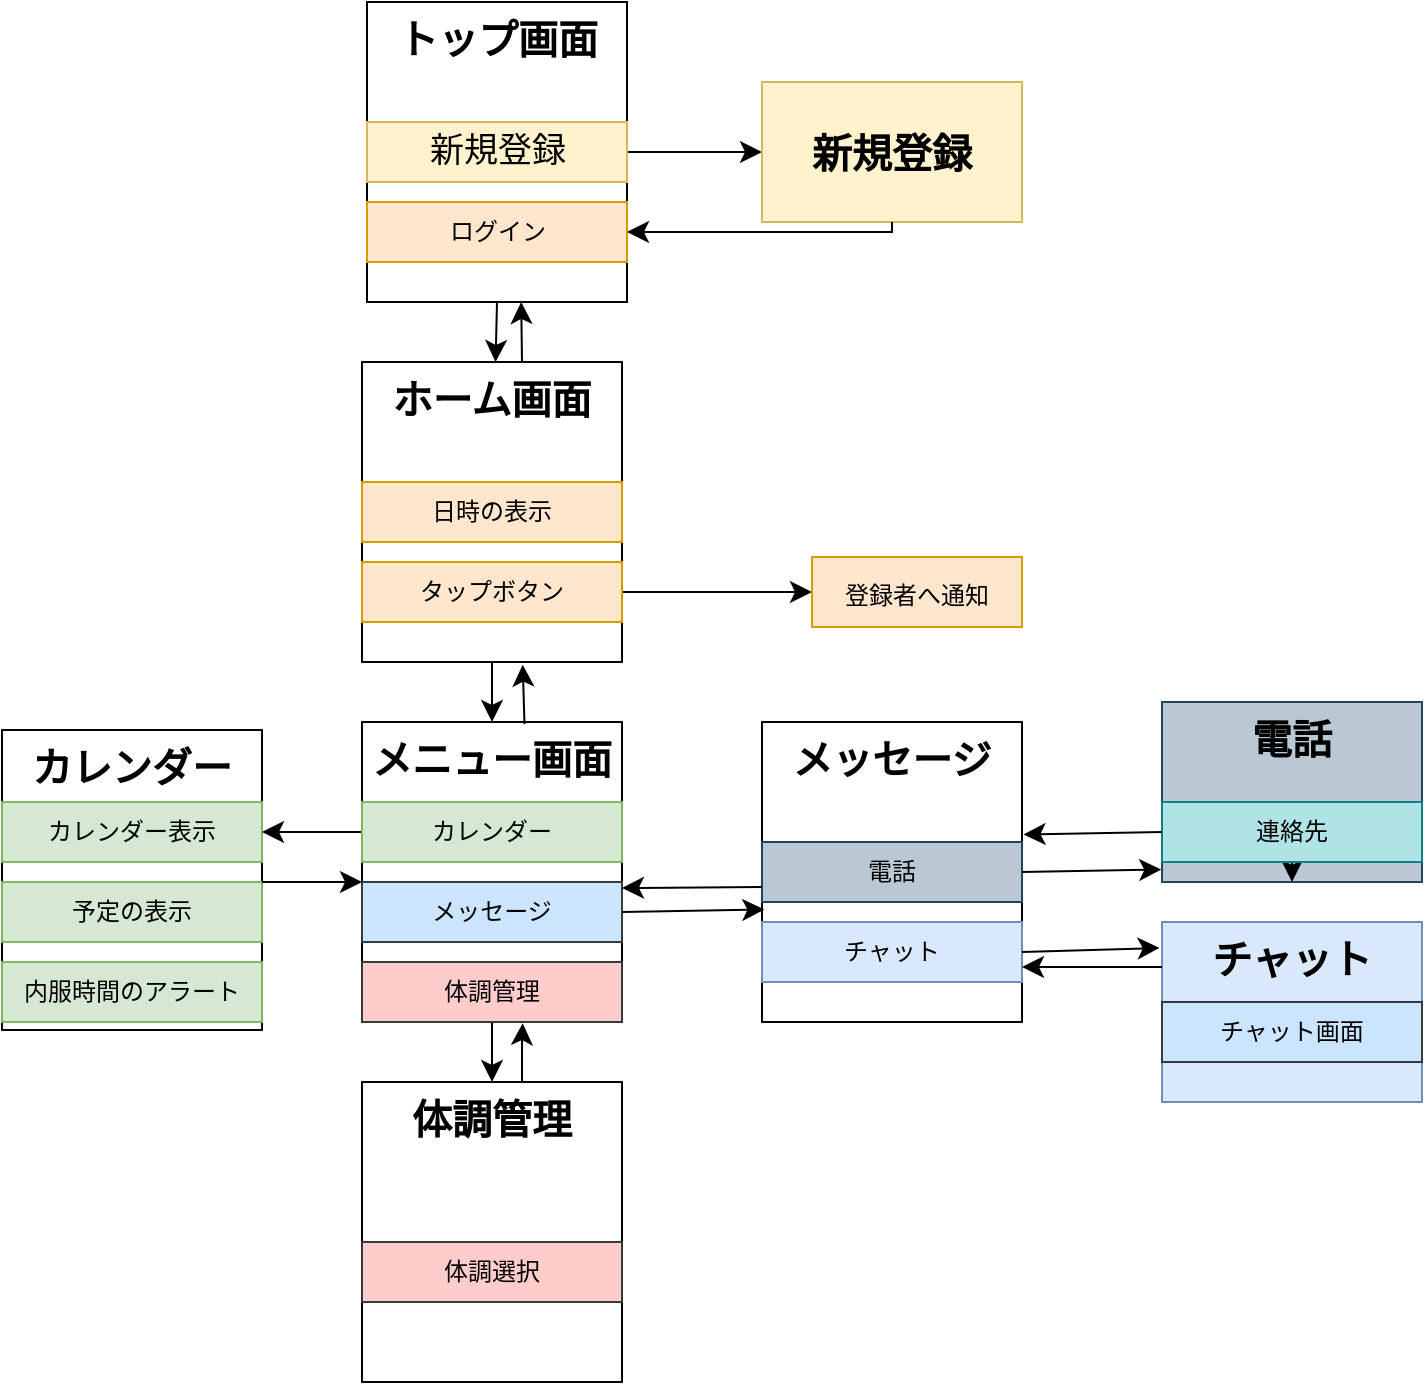 <mxfile version="22.1.20" type="device">
  <diagram name="ページ1" id="Q2Ya9xMUk2xHWxwP_7T7">
    <mxGraphModel dx="1500" dy="796" grid="1" gridSize="10" guides="1" tooltips="1" connect="1" arrows="1" fold="1" page="1" pageScale="1" pageWidth="1169" pageHeight="827" math="0" shadow="0">
      <root>
        <mxCell id="0" />
        <mxCell id="1" parent="0" />
        <mxCell id="wF62uJ5CvshdJTcdhQYN-49" value="&lt;b style=&quot;border-color: var(--border-color); font-size: 20px; text-align: justify;&quot;&gt;チャット&lt;/b&gt;" style="rounded=0;whiteSpace=wrap;html=1;fontSize=16;fillColor=#dae8fc;strokeColor=#6c8ebf;verticalAlign=top;" parent="1" vertex="1">
          <mxGeometry x="760" y="510" width="130" height="90" as="geometry" />
        </mxCell>
        <mxCell id="wF62uJ5CvshdJTcdhQYN-48" value="&lt;b style=&quot;border-color: var(--border-color); font-size: 20px; text-align: justify;&quot;&gt;電話&lt;/b&gt;" style="rounded=0;whiteSpace=wrap;html=1;fontSize=16;fillColor=#bac8d3;strokeColor=#23445d;verticalAlign=top;" parent="1" vertex="1">
          <mxGeometry x="760" y="400" width="130" height="90" as="geometry" />
        </mxCell>
        <mxCell id="wF62uJ5CvshdJTcdhQYN-43" value="&lt;b style=&quot;border-color: var(--border-color); font-size: 20px; text-align: justify;&quot;&gt;メッセージ&lt;/b&gt;" style="rounded=0;whiteSpace=wrap;html=1;fontSize=16;verticalAlign=top;" parent="1" vertex="1">
          <mxGeometry x="560" y="410" width="130" height="150" as="geometry" />
        </mxCell>
        <mxCell id="wF62uJ5CvshdJTcdhQYN-37" value="&lt;b style=&quot;border-color: var(--border-color); font-size: 20px; text-align: justify;&quot;&gt;体調管理&lt;/b&gt;" style="rounded=0;whiteSpace=wrap;html=1;fontSize=16;verticalAlign=top;" parent="1" vertex="1">
          <mxGeometry x="360" y="590" width="130" height="150" as="geometry" />
        </mxCell>
        <mxCell id="wF62uJ5CvshdJTcdhQYN-39" value="&lt;b style=&quot;border-color: var(--border-color); font-size: 20px; text-align: justify;&quot;&gt;カレンダー&lt;/b&gt;" style="rounded=0;whiteSpace=wrap;html=1;fontSize=16;verticalAlign=top;" parent="1" vertex="1">
          <mxGeometry x="180" y="414" width="130" height="150" as="geometry" />
        </mxCell>
        <mxCell id="wF62uJ5CvshdJTcdhQYN-40" value="&lt;b style=&quot;border-color: var(--border-color); font-size: 12px; text-align: justify; background-color: initial;&quot;&gt;&lt;font style=&quot;border-color: var(--border-color); font-size: 20px;&quot;&gt;メニュー画面&lt;/font&gt;&lt;/b&gt;" style="rounded=0;whiteSpace=wrap;html=1;fontSize=16;verticalAlign=top;" parent="1" vertex="1">
          <mxGeometry x="360" y="410" width="130" height="150" as="geometry" />
        </mxCell>
        <mxCell id="wF62uJ5CvshdJTcdhQYN-54" style="edgeStyle=none;curved=1;rounded=0;orthogonalLoop=1;jettySize=auto;html=1;exitX=0.5;exitY=1;exitDx=0;exitDy=0;fontSize=12;startSize=8;endSize=8;" parent="1" source="wF62uJ5CvshdJTcdhQYN-38" edge="1">
          <mxGeometry relative="1" as="geometry">
            <mxPoint x="425" y="410" as="targetPoint" />
          </mxGeometry>
        </mxCell>
        <mxCell id="wF62uJ5CvshdJTcdhQYN-38" value="&lt;b style=&quot;border-color: var(--border-color); font-size: 12px; text-align: justify; background-color: initial;&quot;&gt;&lt;font style=&quot;border-color: var(--border-color); font-size: 20px;&quot;&gt;ホーム画面&lt;/font&gt;&lt;/b&gt;" style="rounded=0;whiteSpace=wrap;html=1;fontSize=16;verticalAlign=top;" parent="1" vertex="1">
          <mxGeometry x="360" y="230" width="130" height="150" as="geometry" />
        </mxCell>
        <mxCell id="wF62uJ5CvshdJTcdhQYN-53" style="edgeStyle=none;curved=1;rounded=0;orthogonalLoop=1;jettySize=auto;html=1;exitX=0.5;exitY=1;exitDx=0;exitDy=0;fontSize=12;startSize=8;endSize=8;" parent="1" source="wF62uJ5CvshdJTcdhQYN-35" target="wF62uJ5CvshdJTcdhQYN-38" edge="1">
          <mxGeometry relative="1" as="geometry" />
        </mxCell>
        <mxCell id="wF62uJ5CvshdJTcdhQYN-35" value="&lt;b style=&quot;border-color: var(--border-color); font-size: 12px; text-align: justify; background-color: initial;&quot;&gt;&lt;font style=&quot;border-color: var(--border-color); font-size: 20px;&quot;&gt;トップ画面&lt;/font&gt;&lt;/b&gt;" style="rounded=0;whiteSpace=wrap;html=1;fontSize=16;verticalAlign=top;" parent="1" vertex="1">
          <mxGeometry x="362.5" y="50" width="130" height="150" as="geometry" />
        </mxCell>
        <mxCell id="W6s8UJVwXBzkDUXXLHak-12" value="日時の表示" style="rounded=0;whiteSpace=wrap;html=1;fillColor=#ffe6cc;strokeColor=#d79b00;" parent="1" vertex="1">
          <mxGeometry x="360" y="290" width="130" height="30" as="geometry" />
        </mxCell>
        <mxCell id="W6s8UJVwXBzkDUXXLHak-17" value="カレンダー表示" style="rounded=0;whiteSpace=wrap;html=1;fillColor=#d5e8d4;strokeColor=#82b366;" parent="1" vertex="1">
          <mxGeometry x="180" y="450" width="130" height="30" as="geometry" />
        </mxCell>
        <mxCell id="wF62uJ5CvshdJTcdhQYN-60" style="edgeStyle=none;curved=1;rounded=0;orthogonalLoop=1;jettySize=auto;html=1;exitX=0.5;exitY=1;exitDx=0;exitDy=0;entryX=0.5;entryY=0;entryDx=0;entryDy=0;fontSize=12;startSize=8;endSize=8;" parent="1" source="W6s8UJVwXBzkDUXXLHak-18" target="wF62uJ5CvshdJTcdhQYN-37" edge="1">
          <mxGeometry relative="1" as="geometry" />
        </mxCell>
        <mxCell id="W6s8UJVwXBzkDUXXLHak-18" value="体調管理" style="rounded=0;whiteSpace=wrap;html=1;fillColor=#ffcccc;strokeColor=#36393d;" parent="1" vertex="1">
          <mxGeometry x="360" y="530" width="130" height="30" as="geometry" />
        </mxCell>
        <mxCell id="W6s8UJVwXBzkDUXXLHak-19" value="メッセージ" style="rounded=0;whiteSpace=wrap;html=1;fillColor=#cce5ff;strokeColor=#36393d;" parent="1" vertex="1">
          <mxGeometry x="360" y="490" width="130" height="30" as="geometry" />
        </mxCell>
        <mxCell id="wF62uJ5CvshdJTcdhQYN-56" style="edgeStyle=none;curved=1;rounded=0;orthogonalLoop=1;jettySize=auto;html=1;exitX=1;exitY=0.5;exitDx=0;exitDy=0;entryX=0;entryY=0.5;entryDx=0;entryDy=0;fontSize=12;startSize=8;endSize=8;" parent="1" source="W6s8UJVwXBzkDUXXLHak-21" target="wF62uJ5CvshdJTcdhQYN-46" edge="1">
          <mxGeometry relative="1" as="geometry" />
        </mxCell>
        <mxCell id="W6s8UJVwXBzkDUXXLHak-21" value="タップボタン" style="rounded=0;whiteSpace=wrap;html=1;fillColor=#ffe6cc;strokeColor=#d79b00;" parent="1" vertex="1">
          <mxGeometry x="360" y="330" width="130" height="30" as="geometry" />
        </mxCell>
        <mxCell id="wF62uJ5CvshdJTcdhQYN-58" style="edgeStyle=none;curved=1;rounded=0;orthogonalLoop=1;jettySize=auto;html=1;exitX=0;exitY=0.5;exitDx=0;exitDy=0;entryX=1;entryY=0.5;entryDx=0;entryDy=0;fontSize=12;startSize=8;endSize=8;" parent="1" source="W6s8UJVwXBzkDUXXLHak-20" target="W6s8UJVwXBzkDUXXLHak-17" edge="1">
          <mxGeometry relative="1" as="geometry" />
        </mxCell>
        <mxCell id="W6s8UJVwXBzkDUXXLHak-20" value="カレンダー" style="rounded=0;whiteSpace=wrap;html=1;fillColor=#d5e8d4;strokeColor=#82b366;" parent="1" vertex="1">
          <mxGeometry x="360" y="450" width="130" height="30" as="geometry" />
        </mxCell>
        <mxCell id="W6s8UJVwXBzkDUXXLHak-29" value="内服時間のアラート" style="rounded=0;whiteSpace=wrap;html=1;fillColor=#d5e8d4;strokeColor=#82b366;" parent="1" vertex="1">
          <mxGeometry x="180" y="530" width="130" height="30" as="geometry" />
        </mxCell>
        <mxCell id="W6s8UJVwXBzkDUXXLHak-30" value="予定の表示" style="rounded=0;whiteSpace=wrap;html=1;fillColor=#d5e8d4;strokeColor=#82b366;" parent="1" vertex="1">
          <mxGeometry x="180" y="490" width="130" height="30" as="geometry" />
        </mxCell>
        <mxCell id="W6s8UJVwXBzkDUXXLHak-44" value="チャット" style="rounded=0;whiteSpace=wrap;html=1;fillColor=#dae8fc;strokeColor=#6c8ebf;" parent="1" vertex="1">
          <mxGeometry x="560" y="510" width="130" height="30" as="geometry" />
        </mxCell>
        <mxCell id="W6s8UJVwXBzkDUXXLHak-45" value="電話" style="rounded=0;whiteSpace=wrap;html=1;fillColor=#bac8d3;strokeColor=#23445d;" parent="1" vertex="1">
          <mxGeometry x="560" y="470" width="130" height="30" as="geometry" />
        </mxCell>
        <mxCell id="wF62uJ5CvshdJTcdhQYN-64" style="edgeStyle=none;curved=1;rounded=0;orthogonalLoop=1;jettySize=auto;html=1;fontSize=12;startSize=8;endSize=8;" parent="1" source="W6s8UJVwXBzkDUXXLHak-43" target="wF62uJ5CvshdJTcdhQYN-48" edge="1">
          <mxGeometry relative="1" as="geometry" />
        </mxCell>
        <mxCell id="W6s8UJVwXBzkDUXXLHak-43" value="連絡先" style="rounded=0;whiteSpace=wrap;html=1;fillColor=#b0e3e6;strokeColor=#0e8088;" parent="1" vertex="1">
          <mxGeometry x="760" y="450" width="130" height="30" as="geometry" />
        </mxCell>
        <mxCell id="W6s8UJVwXBzkDUXXLHak-42" value="チャット画面" style="rounded=0;whiteSpace=wrap;html=1;fillColor=#cce5ff;strokeColor=#36393d;" parent="1" vertex="1">
          <mxGeometry x="760" y="550" width="130" height="30" as="geometry" />
        </mxCell>
        <mxCell id="W6s8UJVwXBzkDUXXLHak-52" value="体調選択" style="rounded=0;whiteSpace=wrap;html=1;fillColor=#ffcccc;strokeColor=#36393d;" parent="1" vertex="1">
          <mxGeometry x="360" y="670" width="130" height="30" as="geometry" />
        </mxCell>
        <mxCell id="W6s8UJVwXBzkDUXXLHak-9" value="ログイン" style="rounded=0;whiteSpace=wrap;html=1;fillColor=#ffe6cc;strokeColor=#d79b00;" parent="1" vertex="1">
          <mxGeometry x="362.5" y="150" width="130" height="30" as="geometry" />
        </mxCell>
        <mxCell id="wF62uJ5CvshdJTcdhQYN-52" style="edgeStyle=none;curved=1;rounded=0;orthogonalLoop=1;jettySize=auto;html=1;exitX=1;exitY=0.5;exitDx=0;exitDy=0;fontSize=12;startSize=8;endSize=8;" parent="1" source="W6s8UJVwXBzkDUXXLHak-7" target="wF62uJ5CvshdJTcdhQYN-45" edge="1">
          <mxGeometry relative="1" as="geometry" />
        </mxCell>
        <mxCell id="W6s8UJVwXBzkDUXXLHak-7" value="&lt;span style=&quot;font-size: 17px;&quot;&gt;新規登録&lt;/span&gt;" style="rounded=0;whiteSpace=wrap;html=1;fillColor=#fff2cc;strokeColor=#d6b656;" parent="1" vertex="1">
          <mxGeometry x="362.5" y="110" width="130" height="30" as="geometry" />
        </mxCell>
        <mxCell id="wF62uJ5CvshdJTcdhQYN-45" value="&lt;b style=&quot;border-color: var(--border-color); font-size: 12px; text-align: justify; background-color: initial;&quot;&gt;&lt;font style=&quot;border-color: var(--border-color); font-size: 20px;&quot;&gt;新規登録&lt;/font&gt;&lt;/b&gt;" style="rounded=0;whiteSpace=wrap;html=1;fontSize=16;fillColor=#fff2cc;strokeColor=#d6b656;" parent="1" vertex="1">
          <mxGeometry x="560" y="90" width="130" height="70" as="geometry" />
        </mxCell>
        <mxCell id="wF62uJ5CvshdJTcdhQYN-46" value="&lt;span style=&quot;border-color: var(--border-color); text-align: justify; background-color: initial;&quot;&gt;&lt;font style=&quot;border-color: var(--border-color); font-size: 12px;&quot;&gt;登録者へ通知&lt;/font&gt;&lt;/span&gt;" style="rounded=0;whiteSpace=wrap;html=1;fontSize=16;fillColor=#ffe6cc;strokeColor=#d79b00;" parent="1" vertex="1">
          <mxGeometry x="585" y="327.5" width="105" height="35" as="geometry" />
        </mxCell>
        <mxCell id="wF62uJ5CvshdJTcdhQYN-57" style="edgeStyle=none;curved=1;rounded=0;orthogonalLoop=1;jettySize=auto;html=1;entryX=0.5;entryY=0;entryDx=0;entryDy=0;fontSize=12;startSize=8;endSize=8;" parent="1" source="wF62uJ5CvshdJTcdhQYN-40" target="wF62uJ5CvshdJTcdhQYN-40" edge="1">
          <mxGeometry relative="1" as="geometry" />
        </mxCell>
        <mxCell id="wF62uJ5CvshdJTcdhQYN-59" style="edgeStyle=none;curved=1;rounded=0;orthogonalLoop=1;jettySize=auto;html=1;exitX=1;exitY=0.5;exitDx=0;exitDy=0;entryX=0.009;entryY=0.625;entryDx=0;entryDy=0;entryPerimeter=0;fontSize=12;startSize=8;endSize=8;" parent="1" source="W6s8UJVwXBzkDUXXLHak-19" target="wF62uJ5CvshdJTcdhQYN-43" edge="1">
          <mxGeometry relative="1" as="geometry" />
        </mxCell>
        <mxCell id="wF62uJ5CvshdJTcdhQYN-62" style="edgeStyle=none;curved=1;rounded=0;orthogonalLoop=1;jettySize=auto;html=1;exitX=1;exitY=0.5;exitDx=0;exitDy=0;entryX=-0.003;entryY=0.931;entryDx=0;entryDy=0;entryPerimeter=0;fontSize=12;startSize=8;endSize=8;" parent="1" source="W6s8UJVwXBzkDUXXLHak-45" target="wF62uJ5CvshdJTcdhQYN-48" edge="1">
          <mxGeometry relative="1" as="geometry" />
        </mxCell>
        <mxCell id="wF62uJ5CvshdJTcdhQYN-65" style="edgeStyle=none;curved=1;rounded=0;orthogonalLoop=1;jettySize=auto;html=1;exitX=1;exitY=0.5;exitDx=0;exitDy=0;entryX=-0.009;entryY=0.144;entryDx=0;entryDy=0;entryPerimeter=0;fontSize=12;startSize=8;endSize=8;" parent="1" source="W6s8UJVwXBzkDUXXLHak-44" target="wF62uJ5CvshdJTcdhQYN-49" edge="1">
          <mxGeometry relative="1" as="geometry" />
        </mxCell>
        <mxCell id="wF62uJ5CvshdJTcdhQYN-66" value="" style="endArrow=classic;html=1;rounded=0;fontSize=12;startSize=8;endSize=8;curved=1;entryX=0.618;entryY=1.02;entryDx=0;entryDy=0;entryPerimeter=0;" parent="1" target="W6s8UJVwXBzkDUXXLHak-18" edge="1">
          <mxGeometry width="50" height="50" relative="1" as="geometry">
            <mxPoint x="440" y="590" as="sourcePoint" />
            <mxPoint x="660" y="500" as="targetPoint" />
            <Array as="points">
              <mxPoint x="440" y="570" />
            </Array>
          </mxGeometry>
        </mxCell>
        <mxCell id="wF62uJ5CvshdJTcdhQYN-67" value="" style="endArrow=classic;html=1;rounded=0;fontSize=12;startSize=8;endSize=8;curved=1;exitX=0;exitY=0.25;exitDx=0;exitDy=0;entryX=1;entryY=0.75;entryDx=0;entryDy=0;" parent="1" source="wF62uJ5CvshdJTcdhQYN-49" target="W6s8UJVwXBzkDUXXLHak-44" edge="1">
          <mxGeometry width="50" height="50" relative="1" as="geometry">
            <mxPoint x="610" y="550" as="sourcePoint" />
            <mxPoint x="660" y="500" as="targetPoint" />
          </mxGeometry>
        </mxCell>
        <mxCell id="wF62uJ5CvshdJTcdhQYN-69" value="" style="endArrow=classic;html=1;rounded=0;fontSize=12;startSize=8;endSize=8;curved=1;exitX=0;exitY=0.5;exitDx=0;exitDy=0;entryX=1.006;entryY=0.375;entryDx=0;entryDy=0;entryPerimeter=0;" parent="1" source="W6s8UJVwXBzkDUXXLHak-43" target="wF62uJ5CvshdJTcdhQYN-43" edge="1">
          <mxGeometry width="50" height="50" relative="1" as="geometry">
            <mxPoint x="610" y="550" as="sourcePoint" />
            <mxPoint x="660" y="500" as="targetPoint" />
          </mxGeometry>
        </mxCell>
        <mxCell id="wF62uJ5CvshdJTcdhQYN-70" value="" style="endArrow=classic;html=1;rounded=0;fontSize=12;startSize=8;endSize=8;curved=1;exitX=0;exitY=0.75;exitDx=0;exitDy=0;" parent="1" source="W6s8UJVwXBzkDUXXLHak-45" edge="1">
          <mxGeometry width="50" height="50" relative="1" as="geometry">
            <mxPoint x="610" y="550" as="sourcePoint" />
            <mxPoint x="490" y="493" as="targetPoint" />
          </mxGeometry>
        </mxCell>
        <mxCell id="wF62uJ5CvshdJTcdhQYN-71" value="" style="endArrow=classic;html=1;rounded=0;fontSize=12;startSize=8;endSize=8;curved=1;exitX=1;exitY=0;exitDx=0;exitDy=0;" parent="1" source="W6s8UJVwXBzkDUXXLHak-30" edge="1">
          <mxGeometry width="50" height="50" relative="1" as="geometry">
            <mxPoint x="610" y="550" as="sourcePoint" />
            <mxPoint x="360" y="490" as="targetPoint" />
          </mxGeometry>
        </mxCell>
        <mxCell id="wF62uJ5CvshdJTcdhQYN-72" value="" style="endArrow=classic;html=1;rounded=0;fontSize=12;startSize=8;endSize=8;curved=1;exitX=0.625;exitY=0.007;exitDx=0;exitDy=0;exitPerimeter=0;entryX=0.618;entryY=1.009;entryDx=0;entryDy=0;entryPerimeter=0;" parent="1" source="wF62uJ5CvshdJTcdhQYN-40" target="wF62uJ5CvshdJTcdhQYN-38" edge="1">
          <mxGeometry width="50" height="50" relative="1" as="geometry">
            <mxPoint x="610" y="550" as="sourcePoint" />
            <mxPoint x="660" y="500" as="targetPoint" />
          </mxGeometry>
        </mxCell>
        <mxCell id="wF62uJ5CvshdJTcdhQYN-73" value="" style="endArrow=classic;html=1;rounded=0;fontSize=12;startSize=8;endSize=8;curved=1;entryX=0.593;entryY=1;entryDx=0;entryDy=0;entryPerimeter=0;" parent="1" target="wF62uJ5CvshdJTcdhQYN-35" edge="1">
          <mxGeometry width="50" height="50" relative="1" as="geometry">
            <mxPoint x="440" y="230" as="sourcePoint" />
            <mxPoint x="660" y="310" as="targetPoint" />
          </mxGeometry>
        </mxCell>
        <mxCell id="wF62uJ5CvshdJTcdhQYN-74" value="" style="endArrow=classic;html=1;rounded=0;fontSize=12;startSize=8;endSize=8;exitX=0.5;exitY=1;exitDx=0;exitDy=0;entryX=1;entryY=0.5;entryDx=0;entryDy=0;edgeStyle=orthogonalEdgeStyle;" parent="1" source="wF62uJ5CvshdJTcdhQYN-45" target="W6s8UJVwXBzkDUXXLHak-9" edge="1">
          <mxGeometry width="50" height="50" relative="1" as="geometry">
            <mxPoint x="610" y="360" as="sourcePoint" />
            <mxPoint x="660" y="310" as="targetPoint" />
            <Array as="points">
              <mxPoint x="625" y="165" />
            </Array>
          </mxGeometry>
        </mxCell>
      </root>
    </mxGraphModel>
  </diagram>
</mxfile>

